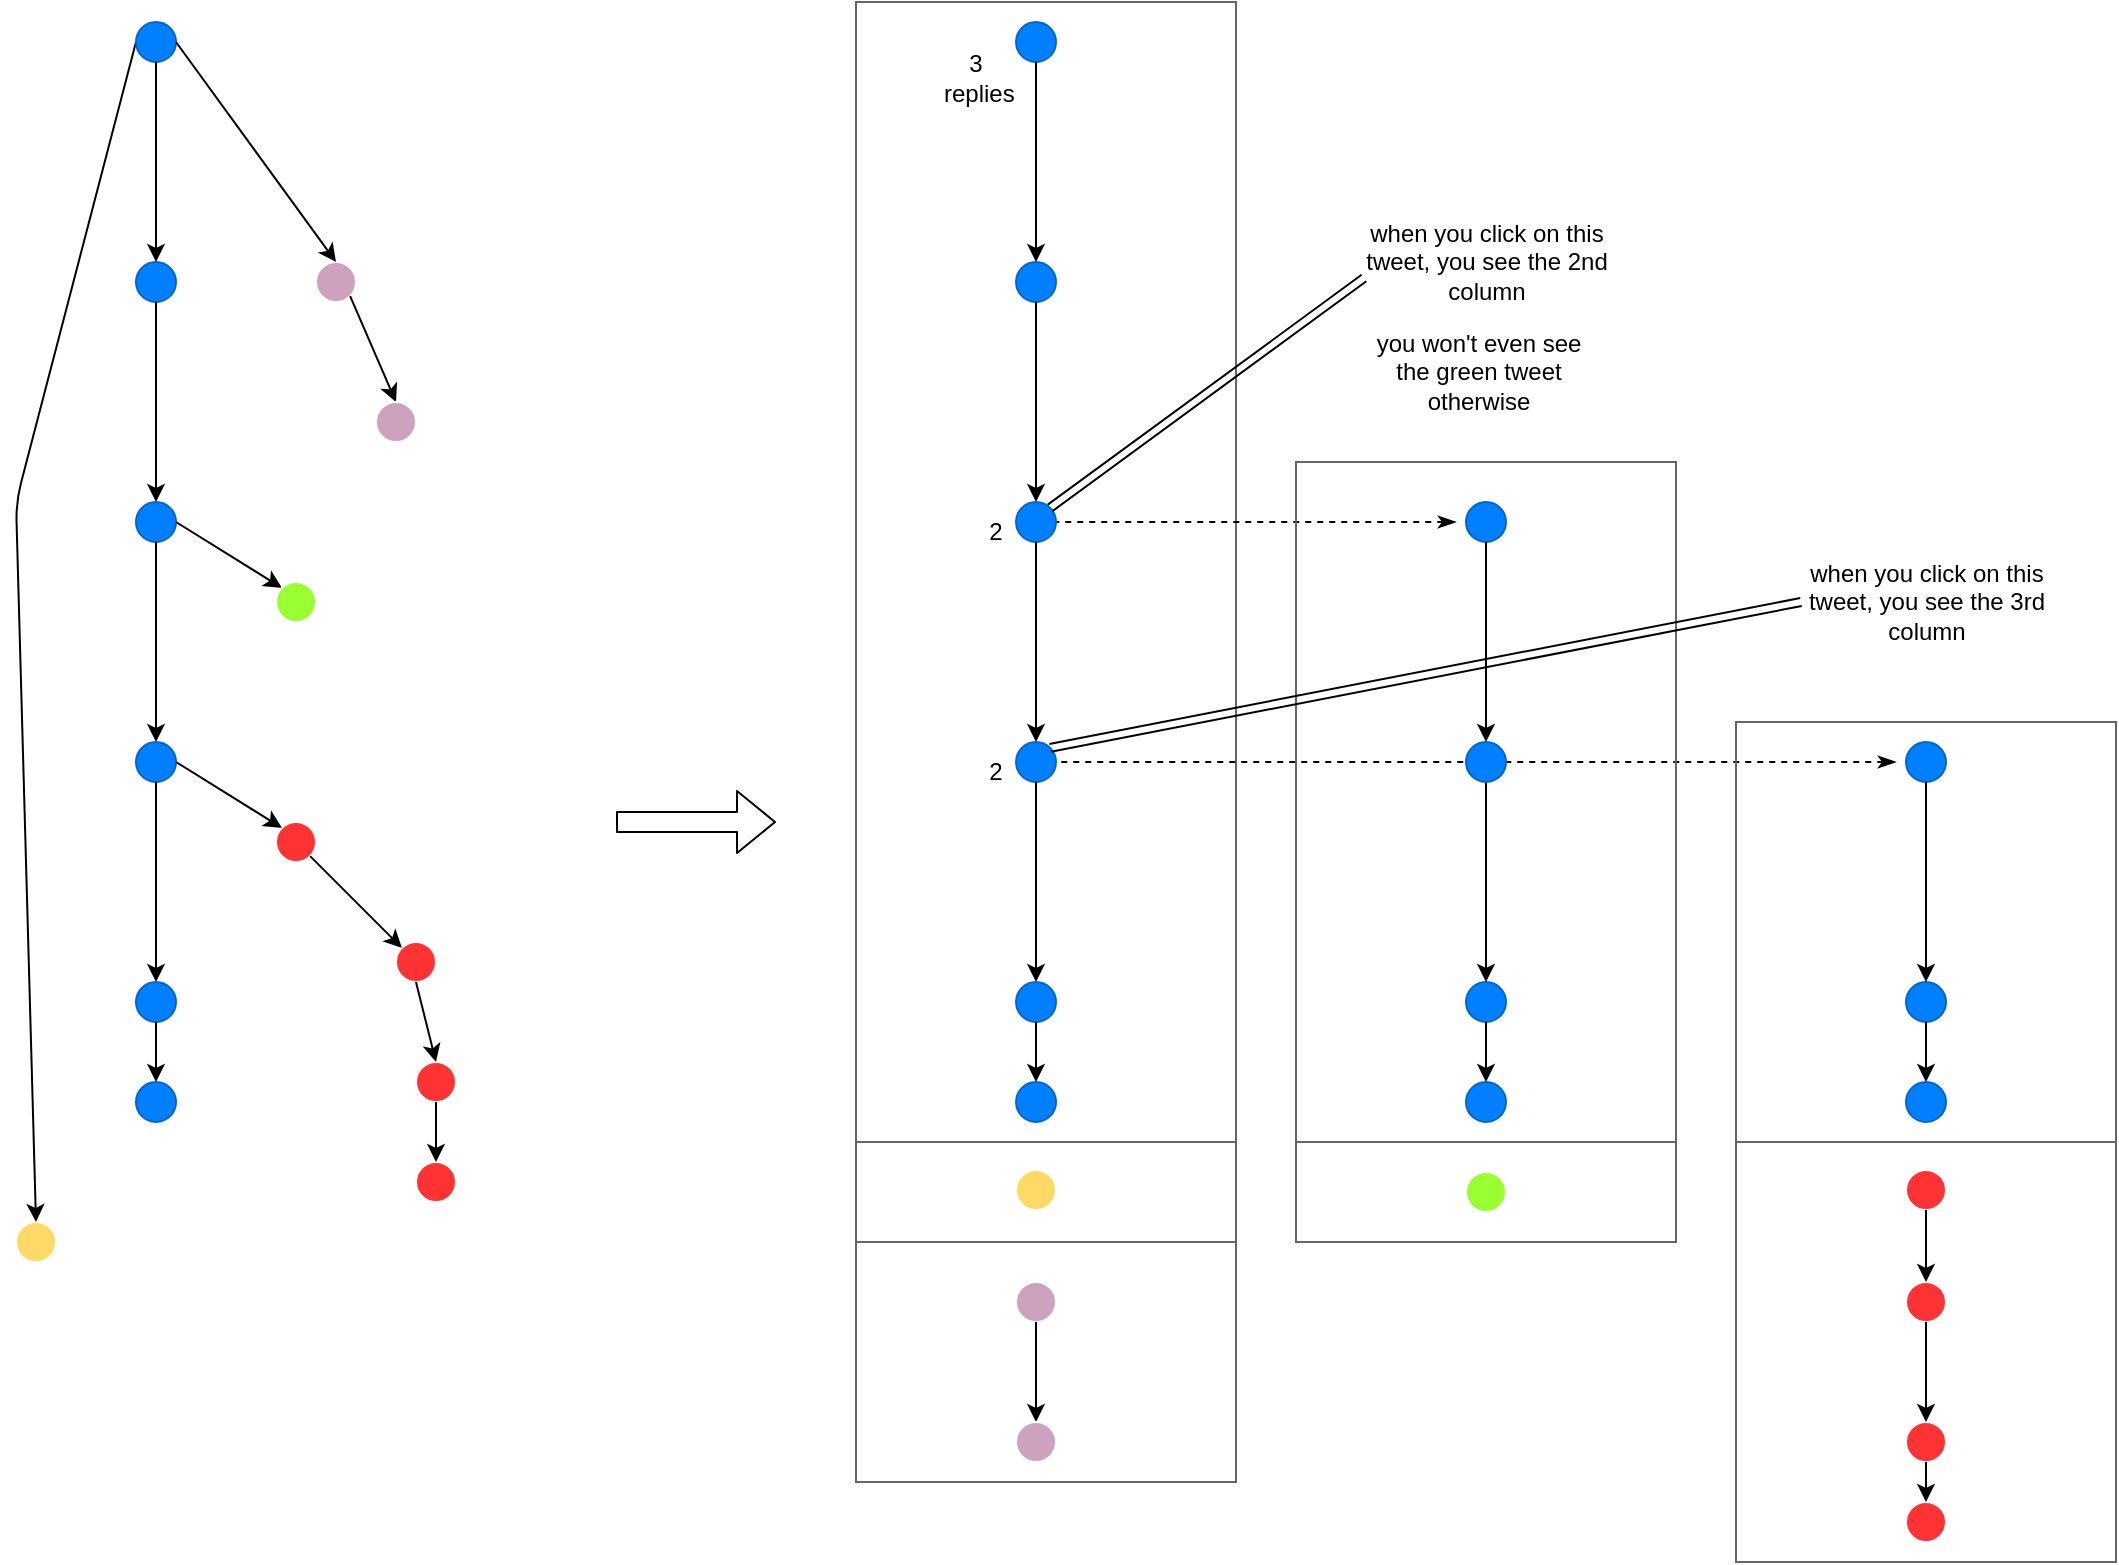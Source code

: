 <mxfile version="12.3.9" type="device" pages="1"><diagram id="97aMI3hhs4ziLORD0T4p" name="Page-1"><mxGraphModel dx="1176" dy="759" grid="1" gridSize="10" guides="1" tooltips="1" connect="1" arrows="1" fold="1" page="1" pageScale="1" pageWidth="827" pageHeight="1169" math="0" shadow="0"><root><mxCell id="0"/><mxCell id="1" parent="0"/><mxCell id="OSR3fewxnltWIFqrOa_--115" value="" style="rounded=0;whiteSpace=wrap;html=1;strokeColor=#666666;fillColor=none;" parent="1" vertex="1"><mxGeometry x="540" width="190" height="570" as="geometry"/></mxCell><mxCell id="OSR3fewxnltWIFqrOa_--183" value="" style="endArrow=none;dashed=1;html=1;entryX=1;entryY=0.5;entryDx=0;entryDy=0;startArrow=classicThin;startFill=1;" parent="1" target="OSR3fewxnltWIFqrOa_--103" edge="1"><mxGeometry width="50" height="50" relative="1" as="geometry"><mxPoint x="1060" y="380" as="sourcePoint"/><mxPoint x="855" y="159" as="targetPoint"/></mxGeometry></mxCell><mxCell id="OSR3fewxnltWIFqrOa_--62" value="" style="shape=flexArrow;endArrow=classic;html=1;" parent="1" edge="1"><mxGeometry width="50" height="50" relative="1" as="geometry"><mxPoint x="420" y="410" as="sourcePoint"/><mxPoint x="500" y="410" as="targetPoint"/></mxGeometry></mxCell><mxCell id="OSR3fewxnltWIFqrOa_--12" value="" style="group" parent="1" vertex="1" connectable="0"><mxGeometry x="180" y="130" width="20" height="120" as="geometry"/></mxCell><mxCell id="OSR3fewxnltWIFqrOa_--20" value="" style="group" parent="OSR3fewxnltWIFqrOa_--12" vertex="1" connectable="0"><mxGeometry width="20" height="120" as="geometry"/></mxCell><mxCell id="OSR3fewxnltWIFqrOa_--13" value="" style="ellipse;whiteSpace=wrap;html=1;aspect=fixed;fillColor=#007FFF;strokeColor=#0066CC;" parent="OSR3fewxnltWIFqrOa_--20" vertex="1"><mxGeometry width="20" height="20" as="geometry"/></mxCell><mxCell id="OSR3fewxnltWIFqrOa_--14" value="" style="endArrow=classic;html=1;exitX=0.5;exitY=1;exitDx=0;exitDy=0;" parent="OSR3fewxnltWIFqrOa_--20" source="OSR3fewxnltWIFqrOa_--13" edge="1"><mxGeometry width="50" height="50" relative="1" as="geometry"><mxPoint y="120" as="sourcePoint"/><mxPoint x="10" y="120" as="targetPoint"/></mxGeometry></mxCell><mxCell id="OSR3fewxnltWIFqrOa_--21" value="" style="group" parent="1" vertex="1" connectable="0"><mxGeometry x="180" y="250" width="20" height="240" as="geometry"/></mxCell><mxCell id="OSR3fewxnltWIFqrOa_--22" value="" style="ellipse;whiteSpace=wrap;html=1;aspect=fixed;fillColor=#007FFF;strokeColor=#0066CC;" parent="OSR3fewxnltWIFqrOa_--21" vertex="1"><mxGeometry width="20" height="20" as="geometry"/></mxCell><mxCell id="OSR3fewxnltWIFqrOa_--23" value="" style="endArrow=classic;html=1;exitX=0.5;exitY=1;exitDx=0;exitDy=0;" parent="OSR3fewxnltWIFqrOa_--21" source="OSR3fewxnltWIFqrOa_--22" edge="1"><mxGeometry width="50" height="50" relative="1" as="geometry"><mxPoint y="120" as="sourcePoint"/><mxPoint x="10" y="120" as="targetPoint"/></mxGeometry></mxCell><mxCell id="OSR3fewxnltWIFqrOa_--27" value="" style="group" parent="OSR3fewxnltWIFqrOa_--21" vertex="1" connectable="0"><mxGeometry y="120" width="20" height="120" as="geometry"/></mxCell><mxCell id="OSR3fewxnltWIFqrOa_--28" value="" style="ellipse;whiteSpace=wrap;html=1;aspect=fixed;fillColor=#007FFF;strokeColor=#0066CC;" parent="OSR3fewxnltWIFqrOa_--27" vertex="1"><mxGeometry width="20" height="20" as="geometry"/></mxCell><mxCell id="OSR3fewxnltWIFqrOa_--29" value="" style="endArrow=classic;html=1;exitX=0.5;exitY=1;exitDx=0;exitDy=0;" parent="OSR3fewxnltWIFqrOa_--27" source="OSR3fewxnltWIFqrOa_--28" edge="1"><mxGeometry width="50" height="50" relative="1" as="geometry"><mxPoint y="120" as="sourcePoint"/><mxPoint x="10" y="120" as="targetPoint"/></mxGeometry></mxCell><mxCell id="OSR3fewxnltWIFqrOa_--25" value="" style="ellipse;whiteSpace=wrap;html=1;aspect=fixed;fillColor=#007FFF;strokeColor=#0066CC;" parent="1" vertex="1"><mxGeometry x="180" y="490" width="20" height="20" as="geometry"/></mxCell><mxCell id="OSR3fewxnltWIFqrOa_--26" value="" style="endArrow=classic;html=1;exitX=0.5;exitY=1;exitDx=0;exitDy=0;" parent="1" source="OSR3fewxnltWIFqrOa_--25" edge="1"><mxGeometry width="50" height="50" relative="1" as="geometry"><mxPoint x="180" y="610" as="sourcePoint"/><mxPoint x="190" y="540" as="targetPoint"/></mxGeometry></mxCell><mxCell id="OSR3fewxnltWIFqrOa_--31" value="" style="ellipse;whiteSpace=wrap;html=1;aspect=fixed;fillColor=#007FFF;strokeColor=#0066CC;" parent="1" vertex="1"><mxGeometry x="180" y="540" width="20" height="20" as="geometry"/></mxCell><mxCell id="OSR3fewxnltWIFqrOa_--32" value="" style="ellipse;whiteSpace=wrap;html=1;aspect=fixed;fillColor=#FFD966;strokeColor=#FFFFFF;" parent="1" vertex="1"><mxGeometry x="120" y="610" width="20" height="20" as="geometry"/></mxCell><mxCell id="OSR3fewxnltWIFqrOa_--34" value="" style="endArrow=classic;html=1;entryX=0.5;entryY=0;entryDx=0;entryDy=0;exitX=0;exitY=0.5;exitDx=0;exitDy=0;" parent="1" source="OSR3fewxnltWIFqrOa_--1" target="OSR3fewxnltWIFqrOa_--32" edge="1"><mxGeometry width="50" height="50" relative="1" as="geometry"><mxPoint x="110" y="40" as="sourcePoint"/><mxPoint x="70" y="130" as="targetPoint"/><Array as="points"><mxPoint x="120" y="250"/></Array></mxGeometry></mxCell><mxCell id="OSR3fewxnltWIFqrOa_--1" value="" style="ellipse;whiteSpace=wrap;html=1;aspect=fixed;fillColor=#007FFF;strokeColor=#0066CC;" parent="1" vertex="1"><mxGeometry x="180" y="10" width="20" height="20" as="geometry"/></mxCell><mxCell id="OSR3fewxnltWIFqrOa_--2" value="" style="endArrow=classic;html=1;exitX=0.5;exitY=1;exitDx=0;exitDy=0;" parent="1" source="OSR3fewxnltWIFqrOa_--1" edge="1"><mxGeometry width="50" height="50" relative="1" as="geometry"><mxPoint x="180" y="130" as="sourcePoint"/><mxPoint x="190" y="130" as="targetPoint"/></mxGeometry></mxCell><mxCell id="OSR3fewxnltWIFqrOa_--41" value="" style="ellipse;whiteSpace=wrap;html=1;aspect=fixed;fillColor=#CDA2BE;strokeColor=#FFFFFF;" parent="1" vertex="1"><mxGeometry x="270" y="130" width="20" height="20" as="geometry"/></mxCell><mxCell id="OSR3fewxnltWIFqrOa_--42" value="" style="endArrow=classic;html=1;exitX=1;exitY=1;exitDx=0;exitDy=0;entryX=0.5;entryY=0;entryDx=0;entryDy=0;" parent="1" source="OSR3fewxnltWIFqrOa_--41" target="OSR3fewxnltWIFqrOa_--44" edge="1"><mxGeometry width="50" height="50" relative="1" as="geometry"><mxPoint x="270" y="250" as="sourcePoint"/><mxPoint x="300" y="200" as="targetPoint"/></mxGeometry></mxCell><mxCell id="OSR3fewxnltWIFqrOa_--43" value="" style="endArrow=classic;html=1;entryX=0.5;entryY=0;entryDx=0;entryDy=0;exitX=1;exitY=0.5;exitDx=0;exitDy=0;" parent="1" source="OSR3fewxnltWIFqrOa_--1" target="OSR3fewxnltWIFqrOa_--41" edge="1"><mxGeometry width="50" height="50" relative="1" as="geometry"><mxPoint x="270" y="30" as="sourcePoint"/><mxPoint x="290" y="260" as="targetPoint"/></mxGeometry></mxCell><mxCell id="OSR3fewxnltWIFqrOa_--44" value="" style="ellipse;whiteSpace=wrap;html=1;aspect=fixed;fillColor=#CDA2BE;strokeColor=#FFFFFF;" parent="1" vertex="1"><mxGeometry x="300" y="200" width="20" height="20" as="geometry"/></mxCell><mxCell id="OSR3fewxnltWIFqrOa_--46" value="" style="endArrow=classic;html=1;exitX=1;exitY=0.5;exitDx=0;exitDy=0;entryX=0;entryY=0;entryDx=0;entryDy=0;" parent="1" source="OSR3fewxnltWIFqrOa_--22" target="OSR3fewxnltWIFqrOa_--47" edge="1"><mxGeometry width="50" height="50" relative="1" as="geometry"><mxPoint x="320" y="300" as="sourcePoint"/><mxPoint x="370" y="250" as="targetPoint"/></mxGeometry></mxCell><mxCell id="OSR3fewxnltWIFqrOa_--47" value="" style="ellipse;whiteSpace=wrap;html=1;aspect=fixed;fillColor=#99FF33;strokeColor=#FFFFFF;" parent="1" vertex="1"><mxGeometry x="250" y="290" width="20" height="20" as="geometry"/></mxCell><mxCell id="OSR3fewxnltWIFqrOa_--51" value="" style="group" parent="1" vertex="1" connectable="0"><mxGeometry x="250" y="410" width="20" height="20" as="geometry"/></mxCell><mxCell id="OSR3fewxnltWIFqrOa_--50" value="" style="ellipse;whiteSpace=wrap;html=1;aspect=fixed;fillColor=#FF3333;strokeColor=#FFFFFF;" parent="OSR3fewxnltWIFqrOa_--51" vertex="1"><mxGeometry width="20" height="20" as="geometry"/></mxCell><mxCell id="OSR3fewxnltWIFqrOa_--49" value="" style="endArrow=classic;html=1;entryX=0;entryY=0;entryDx=0;entryDy=0;exitX=1;exitY=0.5;exitDx=0;exitDy=0;" parent="1" source="OSR3fewxnltWIFqrOa_--28" target="OSR3fewxnltWIFqrOa_--50" edge="1"><mxGeometry width="50" height="50" relative="1" as="geometry"><mxPoint x="-20" y="-110" as="sourcePoint"/><mxPoint x="-0.071" y="-67.071" as="targetPoint"/></mxGeometry></mxCell><mxCell id="OSR3fewxnltWIFqrOa_--52" value="" style="group" parent="1" vertex="1" connectable="0"><mxGeometry x="310" y="470" width="20" height="20" as="geometry"/></mxCell><mxCell id="OSR3fewxnltWIFqrOa_--53" value="" style="ellipse;whiteSpace=wrap;html=1;aspect=fixed;fillColor=#FF3333;strokeColor=#FFFFFF;" parent="OSR3fewxnltWIFqrOa_--52" vertex="1"><mxGeometry width="20" height="20" as="geometry"/></mxCell><mxCell id="OSR3fewxnltWIFqrOa_--56" value="" style="endArrow=classic;html=1;exitX=1;exitY=1;exitDx=0;exitDy=0;entryX=0;entryY=0;entryDx=0;entryDy=0;" parent="1" source="OSR3fewxnltWIFqrOa_--50" target="OSR3fewxnltWIFqrOa_--53" edge="1"><mxGeometry width="50" height="50" relative="1" as="geometry"><mxPoint x="420" y="430" as="sourcePoint"/><mxPoint x="470" y="380" as="targetPoint"/></mxGeometry></mxCell><mxCell id="OSR3fewxnltWIFqrOa_--57" value="" style="ellipse;whiteSpace=wrap;html=1;aspect=fixed;fillColor=#FF3333;strokeColor=#FFFFFF;" parent="1" vertex="1"><mxGeometry x="320" y="530" width="20" height="20" as="geometry"/></mxCell><mxCell id="OSR3fewxnltWIFqrOa_--59" value="" style="endArrow=classic;html=1;entryX=0.5;entryY=0;entryDx=0;entryDy=0;exitX=0.5;exitY=1;exitDx=0;exitDy=0;" parent="1" source="OSR3fewxnltWIFqrOa_--53" target="OSR3fewxnltWIFqrOa_--57" edge="1"><mxGeometry width="50" height="50" relative="1" as="geometry"><mxPoint x="240" y="580" as="sourcePoint"/><mxPoint x="290" y="530" as="targetPoint"/></mxGeometry></mxCell><mxCell id="OSR3fewxnltWIFqrOa_--60" value="" style="ellipse;whiteSpace=wrap;html=1;aspect=fixed;fillColor=#FF3333;strokeColor=#FFFFFF;" parent="1" vertex="1"><mxGeometry x="320" y="580" width="20" height="20" as="geometry"/></mxCell><mxCell id="OSR3fewxnltWIFqrOa_--61" value="" style="endArrow=classic;html=1;exitX=0.5;exitY=1;exitDx=0;exitDy=0;entryX=0.5;entryY=0;entryDx=0;entryDy=0;" parent="1" source="OSR3fewxnltWIFqrOa_--57" target="OSR3fewxnltWIFqrOa_--60" edge="1"><mxGeometry width="50" height="50" relative="1" as="geometry"><mxPoint x="470" y="560" as="sourcePoint"/><mxPoint x="520" y="510" as="targetPoint"/></mxGeometry></mxCell><mxCell id="OSR3fewxnltWIFqrOa_--118" value="" style="ellipse;whiteSpace=wrap;html=1;aspect=fixed;fillColor=#FFD966;strokeColor=#FFFFFF;" parent="1" vertex="1"><mxGeometry x="620" y="584" width="20" height="20" as="geometry"/></mxCell><mxCell id="OSR3fewxnltWIFqrOa_--119" value="" style="rounded=0;whiteSpace=wrap;html=1;strokeColor=#666666;fillColor=none;" parent="1" vertex="1"><mxGeometry x="540" y="570" width="190" height="50" as="geometry"/></mxCell><mxCell id="OSR3fewxnltWIFqrOa_--121" value="" style="ellipse;whiteSpace=wrap;html=1;aspect=fixed;fillColor=#CDA2BE;strokeColor=#FFFFFF;" parent="1" vertex="1"><mxGeometry x="620" y="640" width="20" height="20" as="geometry"/></mxCell><mxCell id="OSR3fewxnltWIFqrOa_--122" value="" style="endArrow=classic;html=1;exitX=0.5;exitY=1;exitDx=0;exitDy=0;entryX=0.5;entryY=0;entryDx=0;entryDy=0;" parent="1" source="OSR3fewxnltWIFqrOa_--121" target="OSR3fewxnltWIFqrOa_--123" edge="1"><mxGeometry width="50" height="50" relative="1" as="geometry"><mxPoint x="620" y="760" as="sourcePoint"/><mxPoint x="650" y="710" as="targetPoint"/></mxGeometry></mxCell><mxCell id="OSR3fewxnltWIFqrOa_--123" value="" style="ellipse;whiteSpace=wrap;html=1;aspect=fixed;fillColor=#CDA2BE;strokeColor=#FFFFFF;" parent="1" vertex="1"><mxGeometry x="620" y="710" width="20" height="20" as="geometry"/></mxCell><mxCell id="OSR3fewxnltWIFqrOa_--124" value="" style="rounded=0;whiteSpace=wrap;html=1;strokeColor=#666666;fillColor=none;" parent="1" vertex="1"><mxGeometry x="540" y="620" width="190" height="120" as="geometry"/></mxCell><mxCell id="OSR3fewxnltWIFqrOa_--131" value="" style="ellipse;whiteSpace=wrap;html=1;aspect=fixed;fillColor=#007FFF;strokeColor=#0066CC;" parent="1" vertex="1"><mxGeometry x="845" y="490" width="20" height="20" as="geometry"/></mxCell><mxCell id="OSR3fewxnltWIFqrOa_--132" value="" style="endArrow=classic;html=1;exitX=0.5;exitY=1;exitDx=0;exitDy=0;" parent="1" source="OSR3fewxnltWIFqrOa_--131" edge="1"><mxGeometry width="50" height="50" relative="1" as="geometry"><mxPoint x="845" y="610" as="sourcePoint"/><mxPoint x="855" y="540" as="targetPoint"/></mxGeometry></mxCell><mxCell id="OSR3fewxnltWIFqrOa_--133" value="" style="ellipse;whiteSpace=wrap;html=1;aspect=fixed;fillColor=#007FFF;strokeColor=#0066CC;" parent="1" vertex="1"><mxGeometry x="845" y="540" width="20" height="20" as="geometry"/></mxCell><mxCell id="OSR3fewxnltWIFqrOa_--137" value="" style="ellipse;whiteSpace=wrap;html=1;aspect=fixed;fillColor=#99FF33;strokeColor=#FFFFFF;" parent="1" vertex="1"><mxGeometry x="845" y="585" width="20" height="20" as="geometry"/></mxCell><mxCell id="OSR3fewxnltWIFqrOa_--138" value="" style="rounded=0;whiteSpace=wrap;html=1;strokeColor=#666666;fillColor=none;" parent="1" vertex="1"><mxGeometry x="760" y="570" width="190" height="50" as="geometry"/></mxCell><mxCell id="OSR3fewxnltWIFqrOa_--145" value="" style="ellipse;whiteSpace=wrap;html=1;aspect=fixed;fillColor=#007FFF;strokeColor=#0066CC;" parent="1" vertex="1"><mxGeometry x="1065" y="490" width="20" height="20" as="geometry"/></mxCell><mxCell id="OSR3fewxnltWIFqrOa_--146" value="" style="endArrow=classic;html=1;exitX=0.5;exitY=1;exitDx=0;exitDy=0;" parent="1" source="OSR3fewxnltWIFqrOa_--145" edge="1"><mxGeometry width="50" height="50" relative="1" as="geometry"><mxPoint x="1065" y="610" as="sourcePoint"/><mxPoint x="1075" y="540" as="targetPoint"/></mxGeometry></mxCell><mxCell id="OSR3fewxnltWIFqrOa_--147" value="" style="ellipse;whiteSpace=wrap;html=1;aspect=fixed;fillColor=#007FFF;strokeColor=#0066CC;" parent="1" vertex="1"><mxGeometry x="1065" y="540" width="20" height="20" as="geometry"/></mxCell><mxCell id="OSR3fewxnltWIFqrOa_--142" value="" style="group" parent="1" vertex="1" connectable="0"><mxGeometry x="1065" y="370" width="20" height="120" as="geometry"/></mxCell><mxCell id="OSR3fewxnltWIFqrOa_--143" value="" style="ellipse;whiteSpace=wrap;html=1;aspect=fixed;fillColor=#007FFF;strokeColor=#0066CC;" parent="OSR3fewxnltWIFqrOa_--142" vertex="1"><mxGeometry width="20" height="20" as="geometry"/></mxCell><mxCell id="OSR3fewxnltWIFqrOa_--144" value="" style="endArrow=classic;html=1;exitX=0.5;exitY=1;exitDx=0;exitDy=0;" parent="OSR3fewxnltWIFqrOa_--142" source="OSR3fewxnltWIFqrOa_--143" edge="1"><mxGeometry width="50" height="50" relative="1" as="geometry"><mxPoint y="120" as="sourcePoint"/><mxPoint x="10" y="120" as="targetPoint"/></mxGeometry></mxCell><mxCell id="OSR3fewxnltWIFqrOa_--162" value="" style="group" parent="1" vertex="1" connectable="0"><mxGeometry x="1065" y="584" width="20" height="20" as="geometry"/></mxCell><mxCell id="OSR3fewxnltWIFqrOa_--163" value="" style="ellipse;whiteSpace=wrap;html=1;aspect=fixed;fillColor=#FF3333;strokeColor=#FFFFFF;" parent="OSR3fewxnltWIFqrOa_--162" vertex="1"><mxGeometry width="20" height="20" as="geometry"/></mxCell><mxCell id="OSR3fewxnltWIFqrOa_--164" value="" style="group" parent="1" vertex="1" connectable="0"><mxGeometry x="1065" y="640" width="20" height="20" as="geometry"/></mxCell><mxCell id="OSR3fewxnltWIFqrOa_--165" value="" style="ellipse;whiteSpace=wrap;html=1;aspect=fixed;fillColor=#FF3333;strokeColor=#FFFFFF;" parent="OSR3fewxnltWIFqrOa_--164" vertex="1"><mxGeometry width="20" height="20" as="geometry"/></mxCell><mxCell id="OSR3fewxnltWIFqrOa_--167" value="" style="ellipse;whiteSpace=wrap;html=1;aspect=fixed;fillColor=#FF3333;strokeColor=#FFFFFF;" parent="1" vertex="1"><mxGeometry x="1065" y="710" width="20" height="20" as="geometry"/></mxCell><mxCell id="OSR3fewxnltWIFqrOa_--168" value="" style="endArrow=classic;html=1;entryX=0.5;entryY=0;entryDx=0;entryDy=0;exitX=0.5;exitY=1;exitDx=0;exitDy=0;" parent="1" source="OSR3fewxnltWIFqrOa_--165" target="OSR3fewxnltWIFqrOa_--167" edge="1"><mxGeometry width="50" height="50" relative="1" as="geometry"><mxPoint x="1060" y="754" as="sourcePoint"/><mxPoint x="1110" y="704" as="targetPoint"/></mxGeometry></mxCell><mxCell id="OSR3fewxnltWIFqrOa_--169" value="" style="ellipse;whiteSpace=wrap;html=1;aspect=fixed;fillColor=#FF3333;strokeColor=#FFFFFF;" parent="1" vertex="1"><mxGeometry x="1065" y="750" width="20" height="20" as="geometry"/></mxCell><mxCell id="OSR3fewxnltWIFqrOa_--170" value="" style="endArrow=classic;html=1;exitX=0.5;exitY=1;exitDx=0;exitDy=0;entryX=0.5;entryY=0;entryDx=0;entryDy=0;" parent="1" source="OSR3fewxnltWIFqrOa_--167" target="OSR3fewxnltWIFqrOa_--169" edge="1"><mxGeometry width="50" height="50" relative="1" as="geometry"><mxPoint x="1290" y="734" as="sourcePoint"/><mxPoint x="1340" y="684" as="targetPoint"/></mxGeometry></mxCell><mxCell id="OSR3fewxnltWIFqrOa_--174" value="" style="endArrow=classic;html=1;exitX=0.5;exitY=1;exitDx=0;exitDy=0;entryX=0.5;entryY=0;entryDx=0;entryDy=0;" parent="1" source="OSR3fewxnltWIFqrOa_--163" target="OSR3fewxnltWIFqrOa_--165" edge="1"><mxGeometry width="50" height="50" relative="1" as="geometry"><mxPoint x="1170" y="610" as="sourcePoint"/><mxPoint x="1220" y="560" as="targetPoint"/></mxGeometry></mxCell><mxCell id="OSR3fewxnltWIFqrOa_--175" value="" style="rounded=0;whiteSpace=wrap;html=1;strokeColor=#666666;fillColor=none;" parent="1" vertex="1"><mxGeometry x="980" y="360" width="190" height="210" as="geometry"/></mxCell><mxCell id="OSR3fewxnltWIFqrOa_--176" value="" style="rounded=0;whiteSpace=wrap;html=1;strokeColor=#666666;fillColor=none;" parent="1" vertex="1"><mxGeometry x="980" y="570" width="190" height="210" as="geometry"/></mxCell><mxCell id="OSR3fewxnltWIFqrOa_--177" value="&lt;div&gt;3&lt;/div&gt;&amp;nbsp;replies" style="text;html=1;strokeColor=none;fillColor=none;align=center;verticalAlign=middle;whiteSpace=wrap;rounded=0;" parent="1" vertex="1"><mxGeometry x="575" y="20" width="50" height="35" as="geometry"/></mxCell><mxCell id="OSR3fewxnltWIFqrOa_--180" value="&lt;div&gt;2&lt;/div&gt;" style="text;html=1;strokeColor=none;fillColor=none;align=center;verticalAlign=middle;whiteSpace=wrap;rounded=0;" parent="1" vertex="1"><mxGeometry x="600" y="260" width="20" height="10" as="geometry"/></mxCell><mxCell id="OSR3fewxnltWIFqrOa_--181" value="&lt;div&gt;2&lt;/div&gt;" style="text;html=1;strokeColor=none;fillColor=none;align=center;verticalAlign=middle;whiteSpace=wrap;rounded=0;" parent="1" vertex="1"><mxGeometry x="600" y="380" width="20" height="10" as="geometry"/></mxCell><mxCell id="OSR3fewxnltWIFqrOa_--182" value="" style="endArrow=none;dashed=1;html=1;entryX=1;entryY=0.5;entryDx=0;entryDy=0;startArrow=classicThin;startFill=1;" parent="1" target="OSR3fewxnltWIFqrOa_--100" edge="1"><mxGeometry width="50" height="50" relative="1" as="geometry"><mxPoint x="840" y="260" as="sourcePoint"/><mxPoint x="830" y="120" as="targetPoint"/></mxGeometry></mxCell><mxCell id="OSR3fewxnltWIFqrOa_--95" value="" style="group" parent="1" vertex="1" connectable="0"><mxGeometry x="620" y="130" width="20" height="120" as="geometry"/></mxCell><mxCell id="OSR3fewxnltWIFqrOa_--96" value="" style="group" parent="OSR3fewxnltWIFqrOa_--95" vertex="1" connectable="0"><mxGeometry width="20" height="120" as="geometry"/></mxCell><mxCell id="OSR3fewxnltWIFqrOa_--97" value="" style="ellipse;whiteSpace=wrap;html=1;aspect=fixed;fillColor=#007FFF;strokeColor=#0066CC;" parent="OSR3fewxnltWIFqrOa_--96" vertex="1"><mxGeometry width="20" height="20" as="geometry"/></mxCell><mxCell id="OSR3fewxnltWIFqrOa_--98" value="" style="endArrow=classic;html=1;exitX=0.5;exitY=1;exitDx=0;exitDy=0;" parent="OSR3fewxnltWIFqrOa_--96" source="OSR3fewxnltWIFqrOa_--97" edge="1"><mxGeometry width="50" height="50" relative="1" as="geometry"><mxPoint y="120" as="sourcePoint"/><mxPoint x="10" y="120" as="targetPoint"/></mxGeometry></mxCell><mxCell id="OSR3fewxnltWIFqrOa_--99" value="" style="group" parent="1" vertex="1" connectable="0"><mxGeometry x="620" y="250" width="20" height="240" as="geometry"/></mxCell><mxCell id="OSR3fewxnltWIFqrOa_--100" value="" style="ellipse;whiteSpace=wrap;html=1;aspect=fixed;fillColor=#007FFF;strokeColor=#0066CC;" parent="OSR3fewxnltWIFqrOa_--99" vertex="1"><mxGeometry width="20" height="20" as="geometry"/></mxCell><mxCell id="OSR3fewxnltWIFqrOa_--101" value="" style="endArrow=classic;html=1;exitX=0.5;exitY=1;exitDx=0;exitDy=0;" parent="OSR3fewxnltWIFqrOa_--99" source="OSR3fewxnltWIFqrOa_--100" edge="1"><mxGeometry width="50" height="50" relative="1" as="geometry"><mxPoint y="120" as="sourcePoint"/><mxPoint x="10" y="120" as="targetPoint"/></mxGeometry></mxCell><mxCell id="OSR3fewxnltWIFqrOa_--102" value="" style="group" parent="OSR3fewxnltWIFqrOa_--99" vertex="1" connectable="0"><mxGeometry y="120" width="20" height="120" as="geometry"/></mxCell><mxCell id="OSR3fewxnltWIFqrOa_--103" value="" style="ellipse;whiteSpace=wrap;html=1;aspect=fixed;fillColor=#007FFF;strokeColor=#0066CC;" parent="OSR3fewxnltWIFqrOa_--102" vertex="1"><mxGeometry width="20" height="20" as="geometry"/></mxCell><mxCell id="OSR3fewxnltWIFqrOa_--104" value="" style="endArrow=classic;html=1;exitX=0.5;exitY=1;exitDx=0;exitDy=0;" parent="OSR3fewxnltWIFqrOa_--102" source="OSR3fewxnltWIFqrOa_--103" edge="1"><mxGeometry width="50" height="50" relative="1" as="geometry"><mxPoint y="120" as="sourcePoint"/><mxPoint x="10" y="120" as="targetPoint"/></mxGeometry></mxCell><mxCell id="OSR3fewxnltWIFqrOa_--105" value="" style="ellipse;whiteSpace=wrap;html=1;aspect=fixed;fillColor=#007FFF;strokeColor=#0066CC;" parent="1" vertex="1"><mxGeometry x="620" y="490" width="20" height="20" as="geometry"/></mxCell><mxCell id="OSR3fewxnltWIFqrOa_--106" value="" style="endArrow=classic;html=1;exitX=0.5;exitY=1;exitDx=0;exitDy=0;" parent="1" source="OSR3fewxnltWIFqrOa_--105" edge="1"><mxGeometry width="50" height="50" relative="1" as="geometry"><mxPoint x="620" y="610" as="sourcePoint"/><mxPoint x="630" y="540" as="targetPoint"/></mxGeometry></mxCell><mxCell id="OSR3fewxnltWIFqrOa_--107" value="" style="ellipse;whiteSpace=wrap;html=1;aspect=fixed;fillColor=#007FFF;strokeColor=#0066CC;" parent="1" vertex="1"><mxGeometry x="620" y="540" width="20" height="20" as="geometry"/></mxCell><mxCell id="OSR3fewxnltWIFqrOa_--108" value="" style="ellipse;whiteSpace=wrap;html=1;aspect=fixed;fillColor=#007FFF;strokeColor=#0066CC;" parent="1" vertex="1"><mxGeometry x="620" y="10" width="20" height="20" as="geometry"/></mxCell><mxCell id="OSR3fewxnltWIFqrOa_--109" value="" style="endArrow=classic;html=1;exitX=0.5;exitY=1;exitDx=0;exitDy=0;" parent="1" source="OSR3fewxnltWIFqrOa_--108" edge="1"><mxGeometry width="50" height="50" relative="1" as="geometry"><mxPoint x="620" y="130" as="sourcePoint"/><mxPoint x="630" y="130" as="targetPoint"/></mxGeometry></mxCell><mxCell id="OSR3fewxnltWIFqrOa_--126" value="" style="ellipse;whiteSpace=wrap;html=1;aspect=fixed;fillColor=#007FFF;strokeColor=#0066CC;" parent="1" vertex="1"><mxGeometry x="845" y="250" width="20" height="20" as="geometry"/></mxCell><mxCell id="OSR3fewxnltWIFqrOa_--127" value="" style="endArrow=classic;html=1;exitX=0.5;exitY=1;exitDx=0;exitDy=0;" parent="1" source="OSR3fewxnltWIFqrOa_--126" edge="1"><mxGeometry width="50" height="50" relative="1" as="geometry"><mxPoint x="845" y="370" as="sourcePoint"/><mxPoint x="855" y="370" as="targetPoint"/></mxGeometry></mxCell><mxCell id="OSR3fewxnltWIFqrOa_--128" value="" style="group" parent="1" vertex="1" connectable="0"><mxGeometry x="845" y="370" width="20" height="120" as="geometry"/></mxCell><mxCell id="OSR3fewxnltWIFqrOa_--130" value="" style="endArrow=classic;html=1;exitX=0.5;exitY=1;exitDx=0;exitDy=0;" parent="OSR3fewxnltWIFqrOa_--128" source="OSR3fewxnltWIFqrOa_--129" edge="1"><mxGeometry width="50" height="50" relative="1" as="geometry"><mxPoint y="120" as="sourcePoint"/><mxPoint x="10" y="120" as="targetPoint"/></mxGeometry></mxCell><mxCell id="OSR3fewxnltWIFqrOa_--129" value="" style="ellipse;whiteSpace=wrap;html=1;aspect=fixed;fillColor=#007FFF;strokeColor=#0066CC;" parent="OSR3fewxnltWIFqrOa_--128" vertex="1"><mxGeometry width="20" height="20" as="geometry"/></mxCell><mxCell id="OSR3fewxnltWIFqrOa_--184" value="" style="rounded=0;whiteSpace=wrap;html=1;strokeColor=#666666;fillColor=none;" parent="1" vertex="1"><mxGeometry x="760" y="230" width="190" height="340" as="geometry"/></mxCell><mxCell id="owB2U8u1ut9tGlJwsTMW-1" value="when you click on this tweet, you see the 2nd column" style="text;html=1;strokeColor=none;fillColor=none;align=center;verticalAlign=middle;whiteSpace=wrap;rounded=0;" vertex="1" parent="1"><mxGeometry x="792.5" y="90" width="125" height="80" as="geometry"/></mxCell><mxCell id="owB2U8u1ut9tGlJwsTMW-7" value="when you click on this tweet, you see the 3rd column" style="text;html=1;strokeColor=none;fillColor=none;align=center;verticalAlign=middle;whiteSpace=wrap;rounded=0;" vertex="1" parent="1"><mxGeometry x="1012.5" y="260" width="125" height="80" as="geometry"/></mxCell><mxCell id="owB2U8u1ut9tGlJwsTMW-8" value="" style="shape=link;html=1;startArrow=classicThin;startFill=1;exitX=1;exitY=0;exitDx=0;exitDy=0;entryX=0;entryY=0.5;entryDx=0;entryDy=0;" edge="1" parent="1" source="OSR3fewxnltWIFqrOa_--103" target="owB2U8u1ut9tGlJwsTMW-7"><mxGeometry width="50" height="50" relative="1" as="geometry"><mxPoint x="1020" y="180" as="sourcePoint"/><mxPoint x="1070" y="130" as="targetPoint"/></mxGeometry></mxCell><mxCell id="owB2U8u1ut9tGlJwsTMW-6" value="" style="shape=link;html=1;startArrow=classicThin;startFill=1;exitX=1;exitY=0;exitDx=0;exitDy=0;entryX=0.012;entryY=0.6;entryDx=0;entryDy=0;entryPerimeter=0;" edge="1" parent="1" source="OSR3fewxnltWIFqrOa_--100" target="owB2U8u1ut9tGlJwsTMW-1"><mxGeometry width="50" height="50" relative="1" as="geometry"><mxPoint x="840" y="120" as="sourcePoint"/><mxPoint x="890" y="70" as="targetPoint"/></mxGeometry></mxCell><mxCell id="owB2U8u1ut9tGlJwsTMW-9" value="you won't even see the green tweet otherwise" style="text;html=1;strokeColor=none;fillColor=none;align=center;verticalAlign=middle;whiteSpace=wrap;rounded=0;" vertex="1" parent="1"><mxGeometry x="792.5" y="160" width="117" height="50" as="geometry"/></mxCell></root></mxGraphModel></diagram></mxfile>